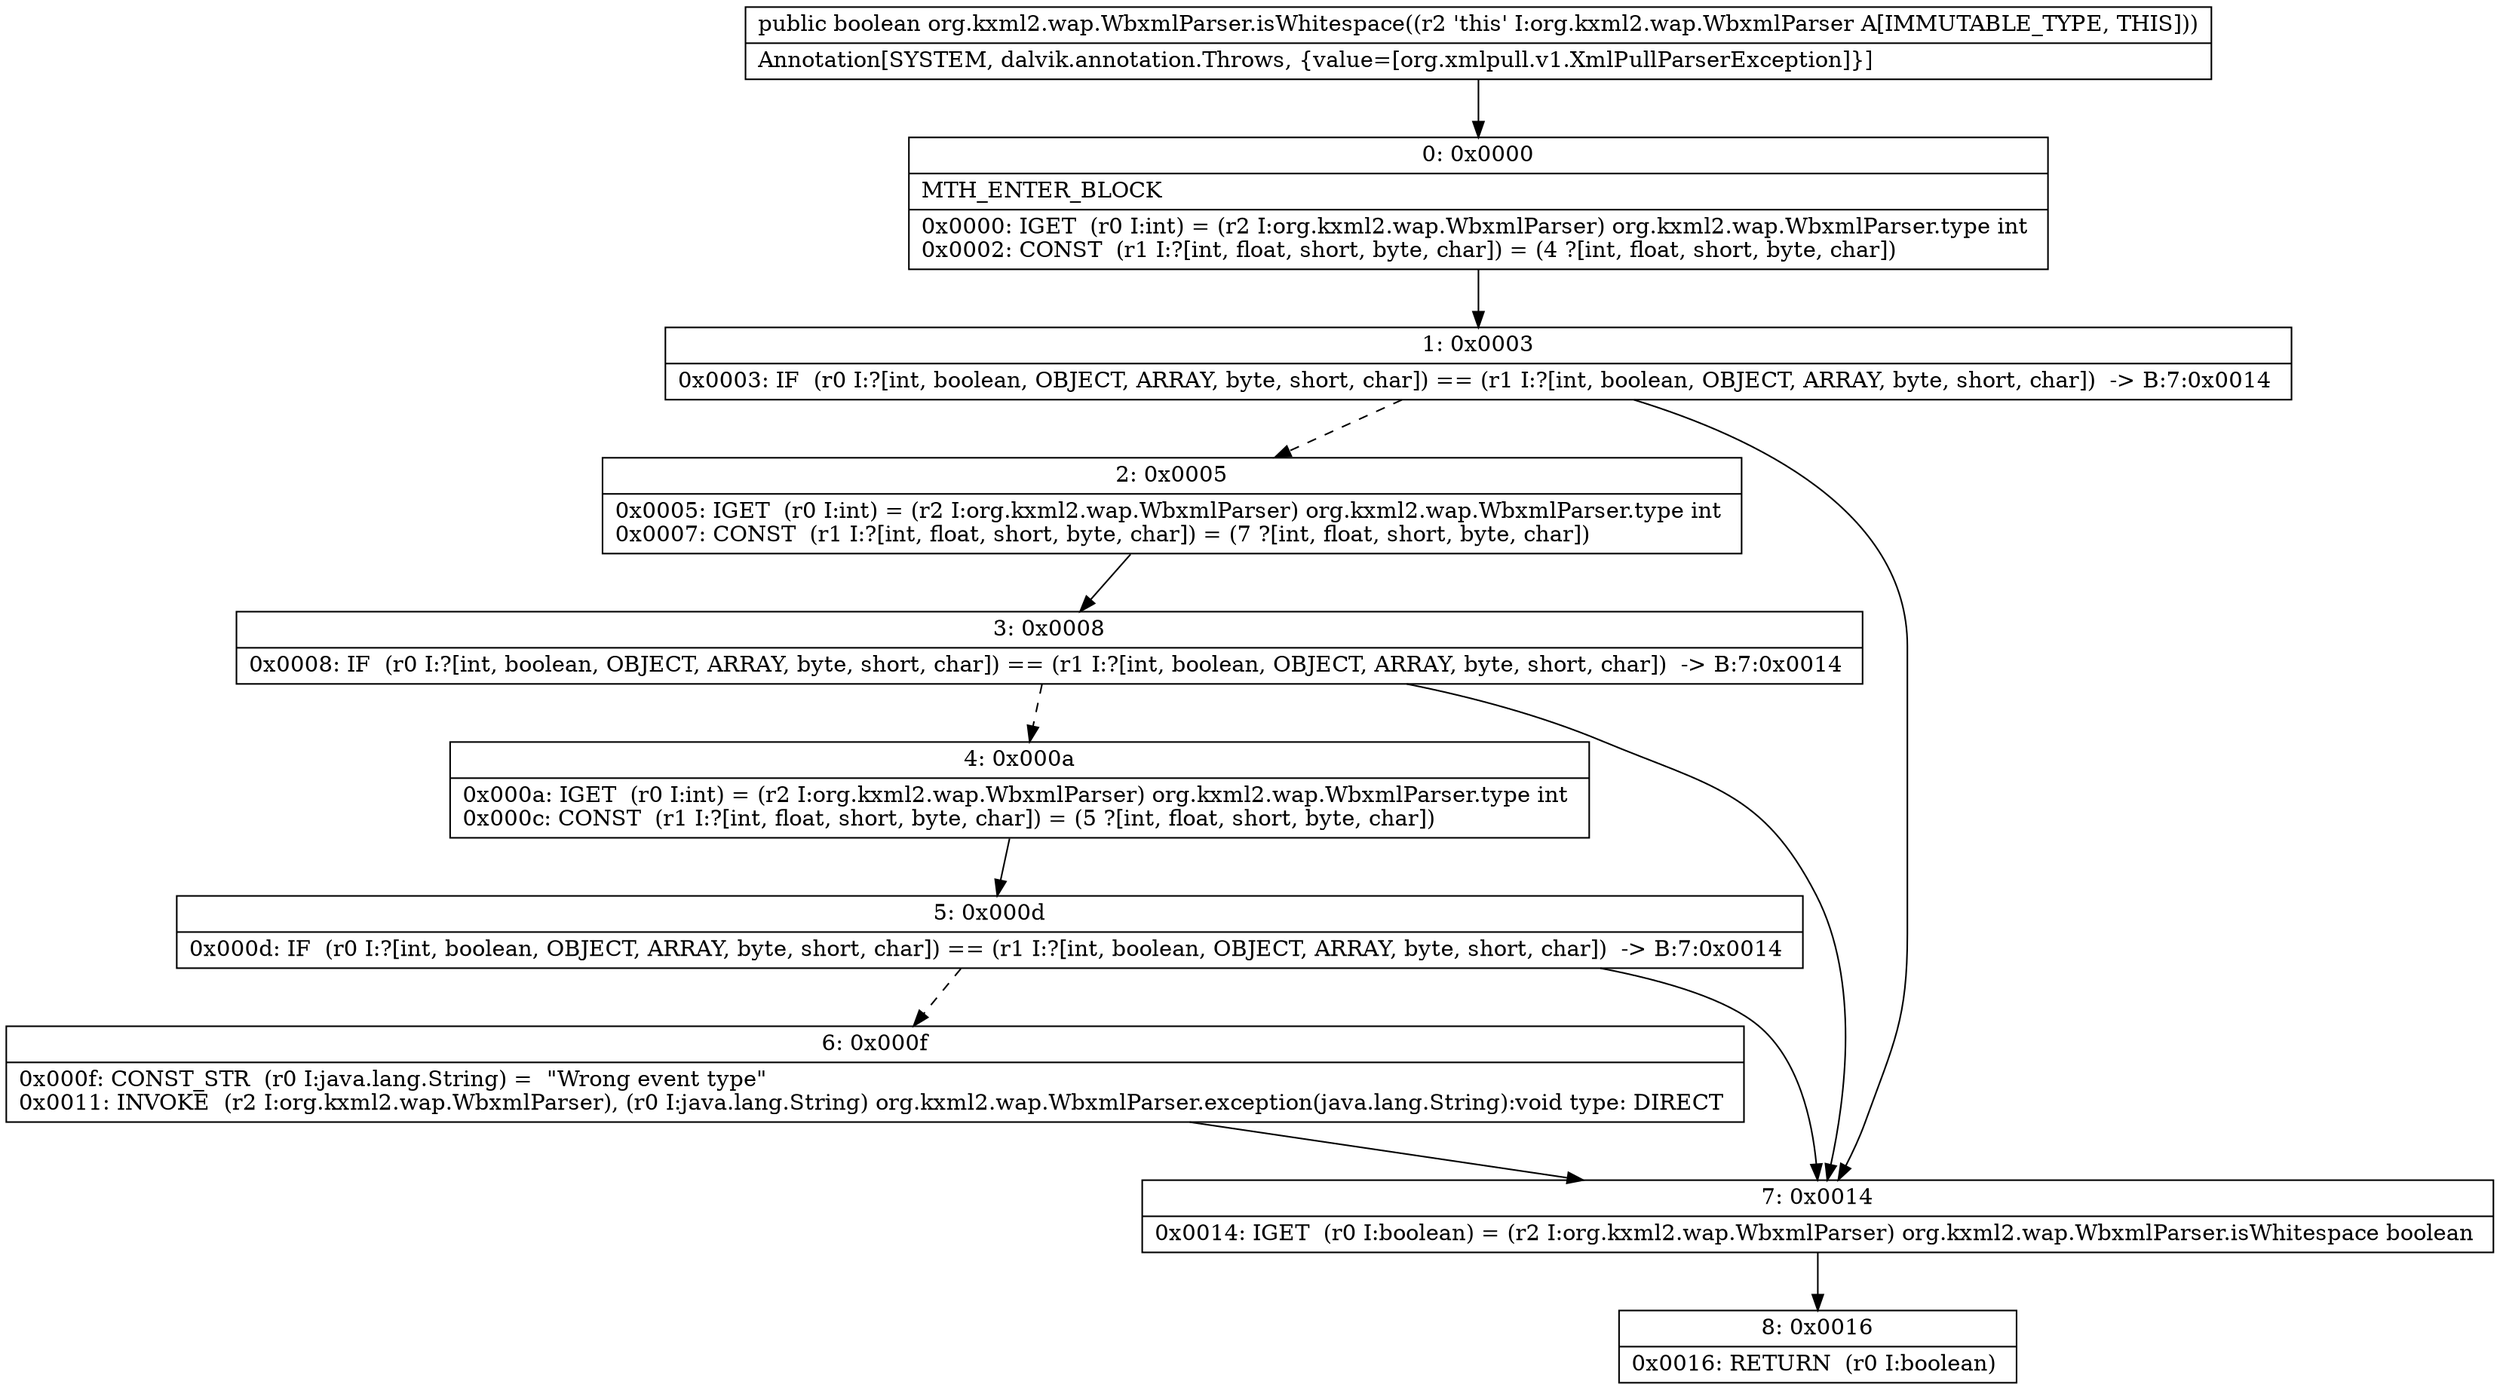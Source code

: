 digraph "CFG fororg.kxml2.wap.WbxmlParser.isWhitespace()Z" {
Node_0 [shape=record,label="{0\:\ 0x0000|MTH_ENTER_BLOCK\l|0x0000: IGET  (r0 I:int) = (r2 I:org.kxml2.wap.WbxmlParser) org.kxml2.wap.WbxmlParser.type int \l0x0002: CONST  (r1 I:?[int, float, short, byte, char]) = (4 ?[int, float, short, byte, char]) \l}"];
Node_1 [shape=record,label="{1\:\ 0x0003|0x0003: IF  (r0 I:?[int, boolean, OBJECT, ARRAY, byte, short, char]) == (r1 I:?[int, boolean, OBJECT, ARRAY, byte, short, char])  \-\> B:7:0x0014 \l}"];
Node_2 [shape=record,label="{2\:\ 0x0005|0x0005: IGET  (r0 I:int) = (r2 I:org.kxml2.wap.WbxmlParser) org.kxml2.wap.WbxmlParser.type int \l0x0007: CONST  (r1 I:?[int, float, short, byte, char]) = (7 ?[int, float, short, byte, char]) \l}"];
Node_3 [shape=record,label="{3\:\ 0x0008|0x0008: IF  (r0 I:?[int, boolean, OBJECT, ARRAY, byte, short, char]) == (r1 I:?[int, boolean, OBJECT, ARRAY, byte, short, char])  \-\> B:7:0x0014 \l}"];
Node_4 [shape=record,label="{4\:\ 0x000a|0x000a: IGET  (r0 I:int) = (r2 I:org.kxml2.wap.WbxmlParser) org.kxml2.wap.WbxmlParser.type int \l0x000c: CONST  (r1 I:?[int, float, short, byte, char]) = (5 ?[int, float, short, byte, char]) \l}"];
Node_5 [shape=record,label="{5\:\ 0x000d|0x000d: IF  (r0 I:?[int, boolean, OBJECT, ARRAY, byte, short, char]) == (r1 I:?[int, boolean, OBJECT, ARRAY, byte, short, char])  \-\> B:7:0x0014 \l}"];
Node_6 [shape=record,label="{6\:\ 0x000f|0x000f: CONST_STR  (r0 I:java.lang.String) =  \"Wrong event type\" \l0x0011: INVOKE  (r2 I:org.kxml2.wap.WbxmlParser), (r0 I:java.lang.String) org.kxml2.wap.WbxmlParser.exception(java.lang.String):void type: DIRECT \l}"];
Node_7 [shape=record,label="{7\:\ 0x0014|0x0014: IGET  (r0 I:boolean) = (r2 I:org.kxml2.wap.WbxmlParser) org.kxml2.wap.WbxmlParser.isWhitespace boolean \l}"];
Node_8 [shape=record,label="{8\:\ 0x0016|0x0016: RETURN  (r0 I:boolean) \l}"];
MethodNode[shape=record,label="{public boolean org.kxml2.wap.WbxmlParser.isWhitespace((r2 'this' I:org.kxml2.wap.WbxmlParser A[IMMUTABLE_TYPE, THIS]))  | Annotation[SYSTEM, dalvik.annotation.Throws, \{value=[org.xmlpull.v1.XmlPullParserException]\}]\l}"];
MethodNode -> Node_0;
Node_0 -> Node_1;
Node_1 -> Node_2[style=dashed];
Node_1 -> Node_7;
Node_2 -> Node_3;
Node_3 -> Node_4[style=dashed];
Node_3 -> Node_7;
Node_4 -> Node_5;
Node_5 -> Node_6[style=dashed];
Node_5 -> Node_7;
Node_6 -> Node_7;
Node_7 -> Node_8;
}

